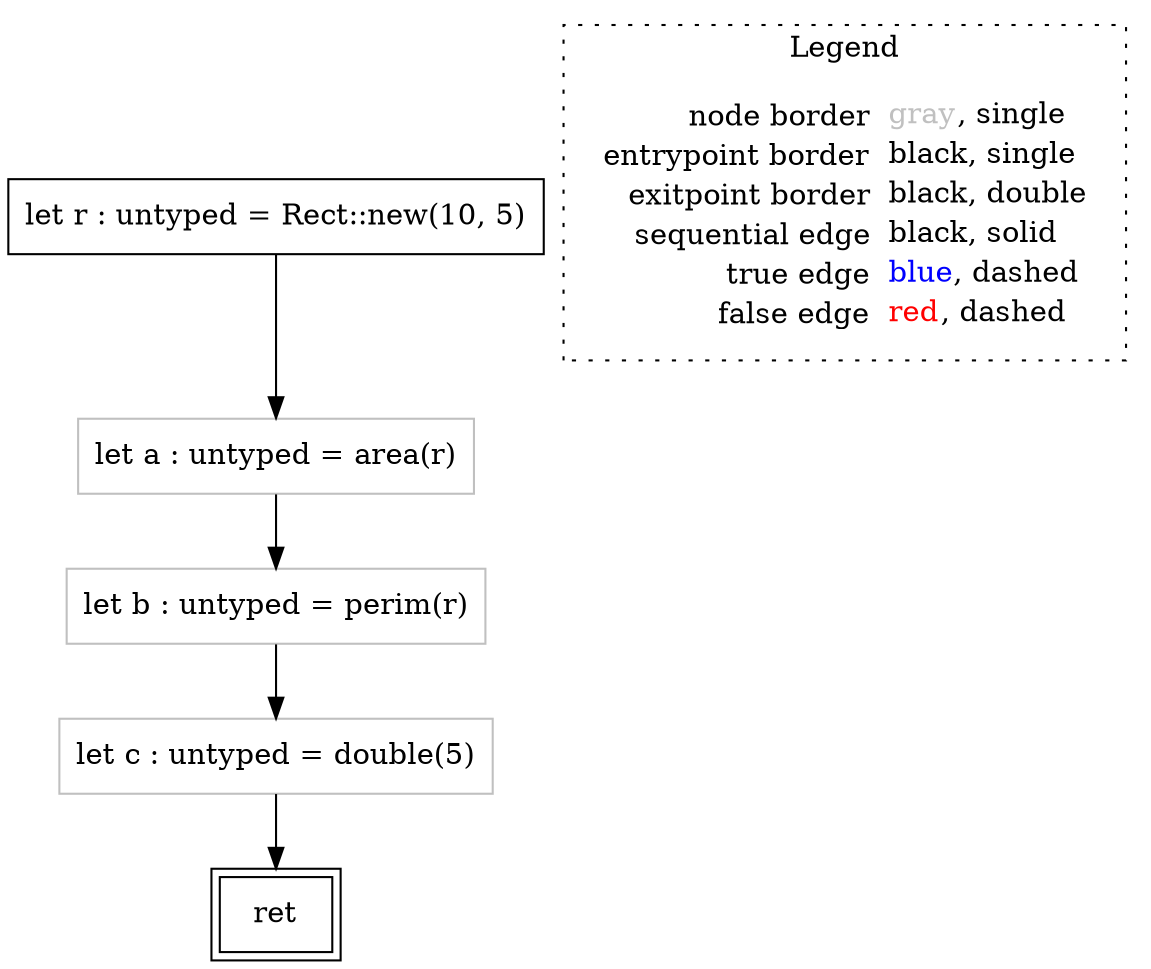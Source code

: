 digraph {
	"node0" [shape="rect",color="black",label=<let r : untyped = Rect::new(10, 5)>];
	"node1" [shape="rect",color="black",peripheries="2",label=<ret>];
	"node2" [shape="rect",color="gray",label=<let b : untyped = perim(r)>];
	"node3" [shape="rect",color="gray",label=<let a : untyped = area(r)>];
	"node4" [shape="rect",color="gray",label=<let c : untyped = double(5)>];
	"node0" -> "node3" [color="black"];
	"node2" -> "node4" [color="black"];
	"node3" -> "node2" [color="black"];
	"node4" -> "node1" [color="black"];
subgraph cluster_legend {
	label="Legend";
	style=dotted;
	node [shape=plaintext];
	"legend" [label=<<table border="0" cellpadding="2" cellspacing="0" cellborder="0"><tr><td align="right">node border&nbsp;</td><td align="left"><font color="gray">gray</font>, single</td></tr><tr><td align="right">entrypoint border&nbsp;</td><td align="left"><font color="black">black</font>, single</td></tr><tr><td align="right">exitpoint border&nbsp;</td><td align="left"><font color="black">black</font>, double</td></tr><tr><td align="right">sequential edge&nbsp;</td><td align="left"><font color="black">black</font>, solid</td></tr><tr><td align="right">true edge&nbsp;</td><td align="left"><font color="blue">blue</font>, dashed</td></tr><tr><td align="right">false edge&nbsp;</td><td align="left"><font color="red">red</font>, dashed</td></tr></table>>];
}

}

